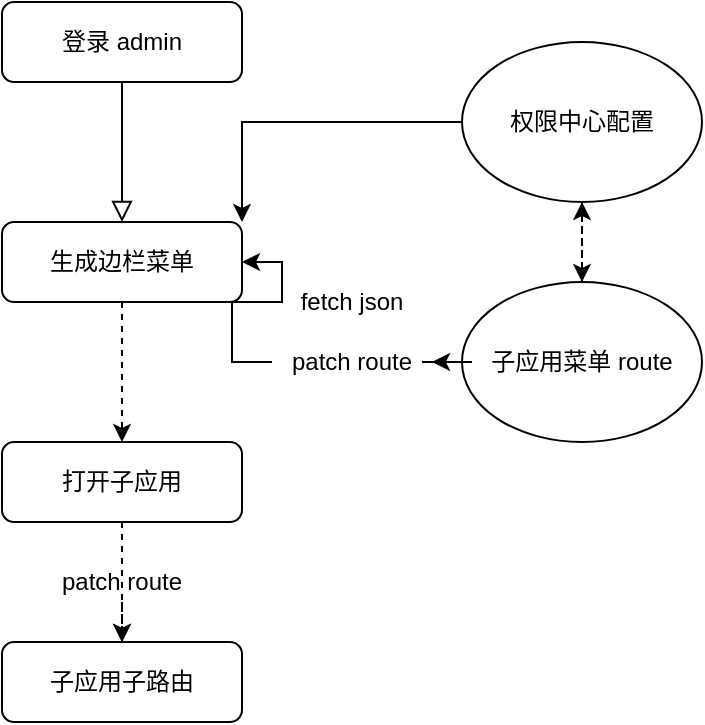 <mxfile version="14.2.5" type="github">
  <diagram id="C5RBs43oDa-KdzZeNtuy" name="Page-1">
    <mxGraphModel dx="1422" dy="1931" grid="1" gridSize="10" guides="1" tooltips="1" connect="1" arrows="1" fold="1" page="1" pageScale="1" pageWidth="827" pageHeight="1169" math="0" shadow="0">
      <root>
        <mxCell id="WIyWlLk6GJQsqaUBKTNV-0" />
        <mxCell id="WIyWlLk6GJQsqaUBKTNV-1" parent="WIyWlLk6GJQsqaUBKTNV-0" />
        <mxCell id="WIyWlLk6GJQsqaUBKTNV-2" value="" style="rounded=0;html=1;jettySize=auto;orthogonalLoop=1;fontSize=11;endArrow=block;endFill=0;endSize=8;strokeWidth=1;shadow=0;labelBackgroundColor=none;edgeStyle=orthogonalEdgeStyle;entryX=0.5;entryY=0;entryDx=0;entryDy=0;" parent="WIyWlLk6GJQsqaUBKTNV-1" source="WIyWlLk6GJQsqaUBKTNV-3" target="GbMU0dtNop_g8KCzTVqX-0" edge="1">
          <mxGeometry relative="1" as="geometry" />
        </mxCell>
        <mxCell id="WIyWlLk6GJQsqaUBKTNV-3" value="登录 admin" style="rounded=1;whiteSpace=wrap;html=1;fontSize=12;glass=0;strokeWidth=1;shadow=0;" parent="WIyWlLk6GJQsqaUBKTNV-1" vertex="1">
          <mxGeometry x="160" y="-170" width="120" height="40" as="geometry" />
        </mxCell>
        <mxCell id="GbMU0dtNop_g8KCzTVqX-13" style="edgeStyle=none;rounded=0;orthogonalLoop=1;jettySize=auto;html=1;exitX=0.5;exitY=1;exitDx=0;exitDy=0;entryX=0.5;entryY=0;entryDx=0;entryDy=0;dashed=1;strokeColor=#000000;" edge="1" parent="WIyWlLk6GJQsqaUBKTNV-1" source="GbMU0dtNop_g8KCzTVqX-0" target="GbMU0dtNop_g8KCzTVqX-12">
          <mxGeometry relative="1" as="geometry" />
        </mxCell>
        <mxCell id="GbMU0dtNop_g8KCzTVqX-0" value="生成边栏菜单" style="rounded=1;whiteSpace=wrap;html=1;fontSize=12;glass=0;strokeWidth=1;shadow=0;" vertex="1" parent="WIyWlLk6GJQsqaUBKTNV-1">
          <mxGeometry x="160" y="-60" width="120" height="40" as="geometry" />
        </mxCell>
        <mxCell id="GbMU0dtNop_g8KCzTVqX-4" style="edgeStyle=orthogonalEdgeStyle;rounded=0;orthogonalLoop=1;jettySize=auto;html=1;entryX=1;entryY=0;entryDx=0;entryDy=0;" edge="1" parent="WIyWlLk6GJQsqaUBKTNV-1" source="GbMU0dtNop_g8KCzTVqX-3" target="GbMU0dtNop_g8KCzTVqX-0">
          <mxGeometry relative="1" as="geometry" />
        </mxCell>
        <mxCell id="GbMU0dtNop_g8KCzTVqX-8" style="rounded=0;orthogonalLoop=1;jettySize=auto;html=1;entryX=0.5;entryY=0;entryDx=0;entryDy=0;dashed=1;" edge="1" parent="WIyWlLk6GJQsqaUBKTNV-1" source="GbMU0dtNop_g8KCzTVqX-3" target="GbMU0dtNop_g8KCzTVqX-5">
          <mxGeometry relative="1" as="geometry" />
        </mxCell>
        <mxCell id="GbMU0dtNop_g8KCzTVqX-3" value="权限中心配置" style="ellipse;whiteSpace=wrap;html=1;" vertex="1" parent="WIyWlLk6GJQsqaUBKTNV-1">
          <mxGeometry x="390" y="-150" width="120" height="80" as="geometry" />
        </mxCell>
        <mxCell id="GbMU0dtNop_g8KCzTVqX-7" style="edgeStyle=orthogonalEdgeStyle;rounded=0;orthogonalLoop=1;jettySize=auto;html=1;entryX=1;entryY=0.5;entryDx=0;entryDy=0;" edge="1" parent="WIyWlLk6GJQsqaUBKTNV-1" source="GbMU0dtNop_g8KCzTVqX-20" target="GbMU0dtNop_g8KCzTVqX-0">
          <mxGeometry relative="1" as="geometry" />
        </mxCell>
        <mxCell id="GbMU0dtNop_g8KCzTVqX-9" style="edgeStyle=none;rounded=0;orthogonalLoop=1;jettySize=auto;html=1;exitX=0.5;exitY=0;exitDx=0;exitDy=0;entryX=0.5;entryY=1;entryDx=0;entryDy=0;dashed=1;strokeColor=#000000;" edge="1" parent="WIyWlLk6GJQsqaUBKTNV-1" source="GbMU0dtNop_g8KCzTVqX-5" target="GbMU0dtNop_g8KCzTVqX-3">
          <mxGeometry relative="1" as="geometry" />
        </mxCell>
        <mxCell id="GbMU0dtNop_g8KCzTVqX-5" value="子应用菜单 route" style="ellipse;whiteSpace=wrap;html=1;" vertex="1" parent="WIyWlLk6GJQsqaUBKTNV-1">
          <mxGeometry x="390" y="-30" width="120" height="80" as="geometry" />
        </mxCell>
        <mxCell id="GbMU0dtNop_g8KCzTVqX-14" style="edgeStyle=none;rounded=0;orthogonalLoop=1;jettySize=auto;html=1;dashed=1;strokeColor=#000000;" edge="1" parent="WIyWlLk6GJQsqaUBKTNV-1">
          <mxGeometry relative="1" as="geometry">
            <mxPoint x="220" y="150" as="targetPoint" />
            <mxPoint x="220" y="130" as="sourcePoint" />
          </mxGeometry>
        </mxCell>
        <mxCell id="GbMU0dtNop_g8KCzTVqX-12" value="打开子应用" style="rounded=1;whiteSpace=wrap;html=1;fontSize=12;glass=0;strokeWidth=1;shadow=0;" vertex="1" parent="WIyWlLk6GJQsqaUBKTNV-1">
          <mxGeometry x="160" y="50" width="120" height="40" as="geometry" />
        </mxCell>
        <mxCell id="GbMU0dtNop_g8KCzTVqX-15" value="fetch json" style="text;html=1;strokeColor=none;fillColor=none;align=center;verticalAlign=middle;whiteSpace=wrap;rounded=0;" vertex="1" parent="WIyWlLk6GJQsqaUBKTNV-1">
          <mxGeometry x="300" y="-30" width="70" height="20" as="geometry" />
        </mxCell>
        <mxCell id="GbMU0dtNop_g8KCzTVqX-16" value="子应用子路由" style="rounded=1;whiteSpace=wrap;html=1;fontSize=12;glass=0;strokeWidth=1;shadow=0;" vertex="1" parent="WIyWlLk6GJQsqaUBKTNV-1">
          <mxGeometry x="160" y="150" width="120" height="40" as="geometry" />
        </mxCell>
        <mxCell id="GbMU0dtNop_g8KCzTVqX-18" style="edgeStyle=none;rounded=0;orthogonalLoop=1;jettySize=auto;html=1;dashed=1;strokeColor=#000000;entryX=0.5;entryY=0;entryDx=0;entryDy=0;" edge="1" parent="WIyWlLk6GJQsqaUBKTNV-1" source="GbMU0dtNop_g8KCzTVqX-12" target="GbMU0dtNop_g8KCzTVqX-16">
          <mxGeometry relative="1" as="geometry">
            <mxPoint x="220" y="110" as="targetPoint" />
            <mxPoint x="220" y="90" as="sourcePoint" />
          </mxGeometry>
        </mxCell>
        <mxCell id="GbMU0dtNop_g8KCzTVqX-19" value="patch route" style="text;html=1;strokeColor=none;fillColor=none;align=center;verticalAlign=middle;whiteSpace=wrap;rounded=0;" vertex="1" parent="WIyWlLk6GJQsqaUBKTNV-1">
          <mxGeometry x="180" y="110" width="80" height="20" as="geometry" />
        </mxCell>
        <mxCell id="GbMU0dtNop_g8KCzTVqX-20" value="patch route" style="text;html=1;strokeColor=none;fillColor=none;align=center;verticalAlign=middle;whiteSpace=wrap;rounded=0;" vertex="1" parent="WIyWlLk6GJQsqaUBKTNV-1">
          <mxGeometry x="295" width="80" height="20" as="geometry" />
        </mxCell>
        <mxCell id="GbMU0dtNop_g8KCzTVqX-21" style="edgeStyle=orthogonalEdgeStyle;rounded=0;orthogonalLoop=1;jettySize=auto;html=1;entryX=1;entryY=0.5;entryDx=0;entryDy=0;" edge="1" parent="WIyWlLk6GJQsqaUBKTNV-1" source="GbMU0dtNop_g8KCzTVqX-5" target="GbMU0dtNop_g8KCzTVqX-20">
          <mxGeometry relative="1" as="geometry">
            <mxPoint x="390" y="10" as="sourcePoint" />
            <mxPoint x="280" y="-40" as="targetPoint" />
          </mxGeometry>
        </mxCell>
      </root>
    </mxGraphModel>
  </diagram>
</mxfile>

